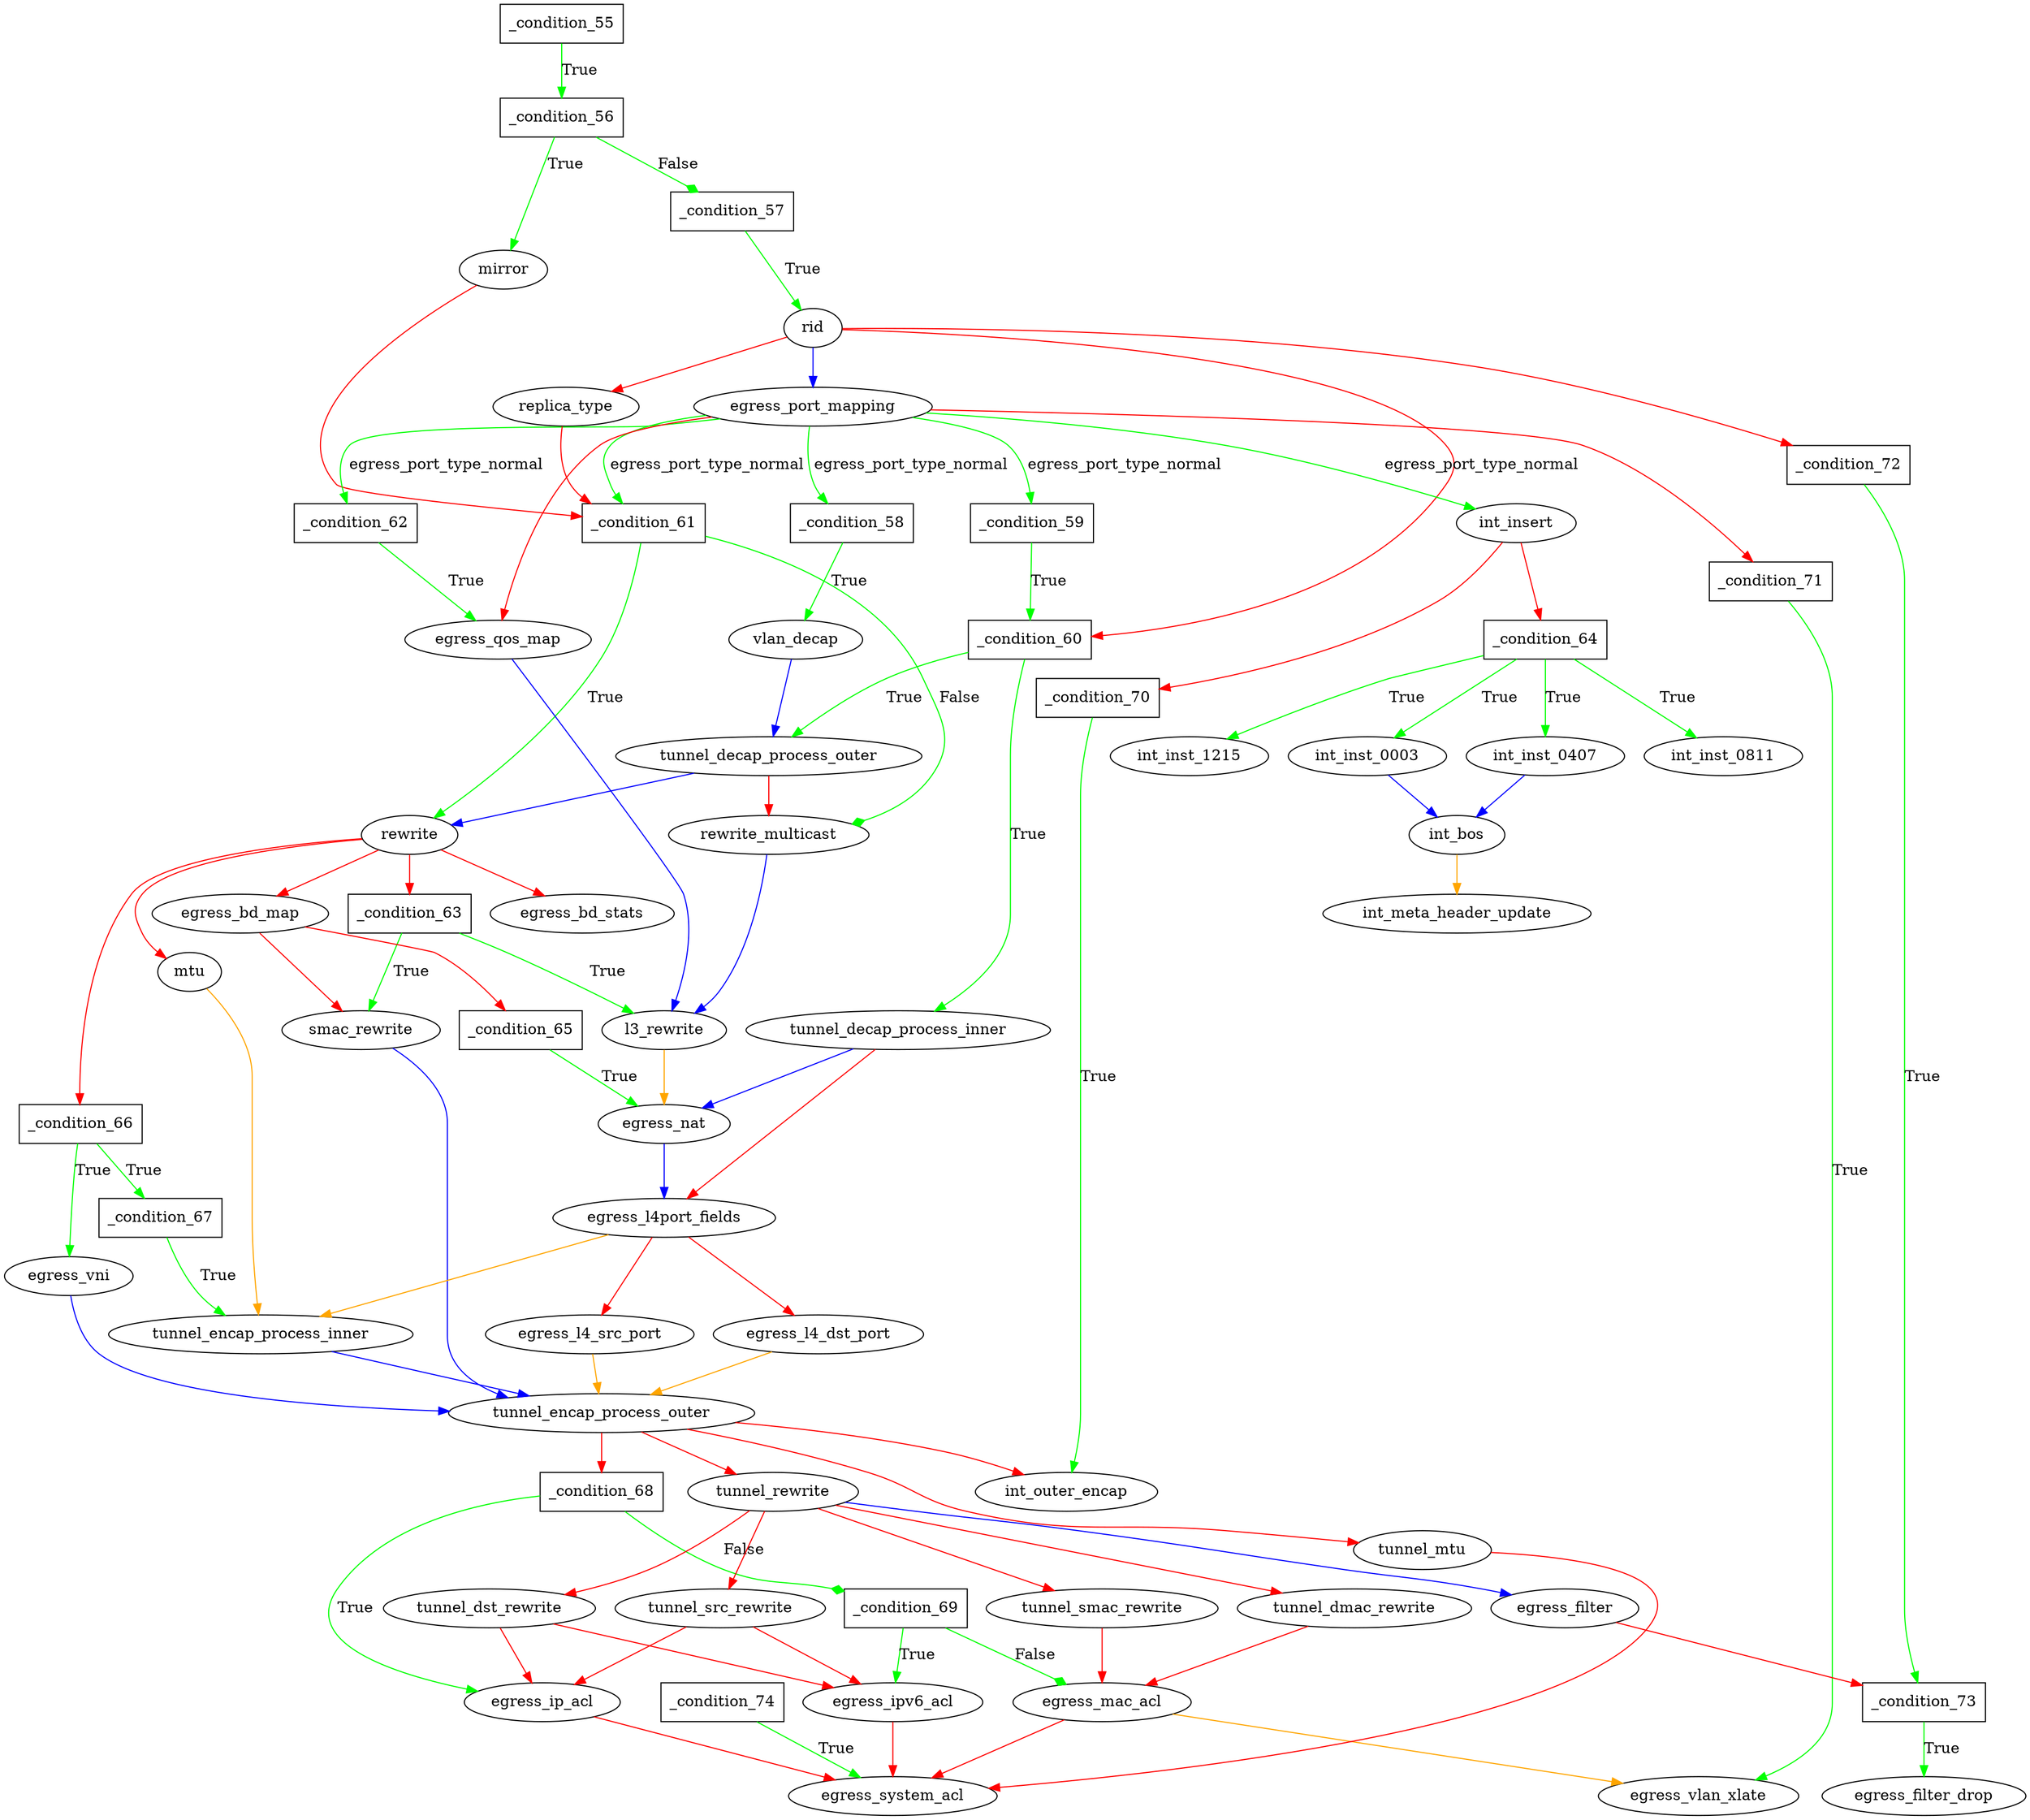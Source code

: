 digraph egress {
_condition_55 [shape=box label="_condition_55"];
_condition_56 [shape=box label="_condition_56"];
_condition_57 [shape=box label="_condition_57"];
_condition_58 [shape=box label="_condition_58"];
_condition_59 [shape=box label="_condition_59"];
_condition_60 [shape=box label="_condition_60"];
_condition_61 [shape=box label="_condition_61"];
_condition_62 [shape=box label="_condition_62"];
_condition_63 [shape=box label="_condition_63"];
_condition_64 [shape=box label="_condition_64"];
_condition_65 [shape=box label="_condition_65"];
_condition_66 [shape=box label="_condition_66"];
_condition_67 [shape=box label="_condition_67"];
_condition_68 [shape=box label="_condition_68"];
_condition_69 [shape=box label="_condition_69"];
_condition_70 [shape=box label="_condition_70"];
_condition_71 [shape=box label="_condition_71"];
_condition_72 [shape=box label="_condition_72"];
_condition_73 [shape=box label="_condition_73"];
_condition_74 [shape=box label="_condition_74"];
_condition_55 -> _condition_56 [color=green  label="True"];
_condition_56 -> _condition_57 [color=green  label="False" arrowhead = diamond];
_condition_56 -> mirror [color=green  label="True"];
_condition_57 -> rid [color=green  label="True"];
_condition_58 -> vlan_decap [color=green  label="True"];
_condition_59 -> _condition_60 [color=green  label="True"];
_condition_60 -> tunnel_decap_process_inner [color=green  label="True"];
_condition_60 -> tunnel_decap_process_outer [color=green  label="True"];
_condition_61 -> rewrite [color=green  label="True"];
_condition_61 -> rewrite_multicast [color=green  label="False" arrowhead = diamond];
_condition_62 -> egress_qos_map [color=green  label="True"];
_condition_63 -> l3_rewrite [color=green  label="True"];
_condition_63 -> smac_rewrite [color=green  label="True"];
_condition_64 -> int_inst_0003 [color=green  label="True"];
_condition_64 -> int_inst_0407 [color=green  label="True"];
_condition_64 -> int_inst_0811 [color=green  label="True"];
_condition_64 -> int_inst_1215 [color=green  label="True"];
_condition_65 -> egress_nat [color=green  label="True"];
_condition_66 -> _condition_67 [color=green  label="True"];
_condition_66 -> egress_vni [color=green  label="True"];
_condition_67 -> tunnel_encap_process_inner [color=green  label="True"];
_condition_68 -> _condition_69 [color=green  label="False" arrowhead = diamond];
_condition_68 -> egress_ip_acl [color=green  label="True"];
_condition_69 -> egress_ipv6_acl [color=green  label="True"];
_condition_69 -> egress_mac_acl [color=green  label="False" arrowhead = diamond];
_condition_70 -> int_outer_encap [color=green  label="True"];
_condition_71 -> egress_vlan_xlate [color=green  label="True"];
_condition_72 -> _condition_73 [color=green  label="True"];
_condition_73 -> egress_filter_drop [color=green  label="True"];
_condition_74 -> egress_system_acl [color=green  label="True"];
egress_bd_map -> _condition_65 [color=red ];
egress_bd_map -> smac_rewrite [color=red ];
egress_filter -> _condition_73 [color=red ];
egress_ip_acl -> egress_system_acl [color=red ];
egress_ipv6_acl -> egress_system_acl [color=red ];
egress_l4_dst_port -> tunnel_encap_process_outer [color=orange ];
egress_l4_src_port -> tunnel_encap_process_outer [color=orange ];
egress_l4port_fields -> egress_l4_dst_port [color=red ];
egress_l4port_fields -> egress_l4_src_port [color=red ];
egress_l4port_fields -> tunnel_encap_process_inner [color=orange ];
egress_mac_acl -> egress_system_acl [color=red ];
egress_mac_acl -> egress_vlan_xlate [color=orange ];
egress_nat -> egress_l4port_fields [color=blue ];
egress_port_mapping -> _condition_58 [color=green  label="egress_port_type_normal"];
egress_port_mapping -> _condition_59 [color=green  label="egress_port_type_normal"];
egress_port_mapping -> _condition_61 [color=green  label="egress_port_type_normal"];
egress_port_mapping -> _condition_62 [color=green  label="egress_port_type_normal"];
egress_port_mapping -> _condition_71 [color=red ];
egress_port_mapping -> egress_qos_map [color=red ];
egress_port_mapping -> int_insert [color=green  label="egress_port_type_normal"];
egress_qos_map -> l3_rewrite [color=blue ];
egress_vni -> tunnel_encap_process_outer [color=blue ];
int_bos -> int_meta_header_update [color=orange ];
int_insert -> _condition_64 [color=red ];
int_insert -> _condition_70 [color=red ];
int_inst_0003 -> int_bos [color=blue ];
int_inst_0407 -> int_bos [color=blue ];
l3_rewrite -> egress_nat [color=orange ];
mirror -> _condition_61 [color=red ];
mtu -> tunnel_encap_process_inner [color=orange ];
replica_type -> _condition_61 [color=red ];
rewrite -> _condition_63 [color=red ];
rewrite -> _condition_66 [color=red ];
rewrite -> egress_bd_map [color=red ];
rewrite -> egress_bd_stats [color=red ];
rewrite -> mtu [color=red ];
rewrite_multicast -> l3_rewrite [color=blue ];
rid -> _condition_60 [color=red ];
rid -> _condition_72 [color=red ];
rid -> egress_port_mapping [color=blue ];
rid -> replica_type [color=red ];
smac_rewrite -> tunnel_encap_process_outer [color=blue ];
tunnel_decap_process_inner -> egress_l4port_fields [color=red ];
tunnel_decap_process_inner -> egress_nat [color=blue ];
tunnel_decap_process_outer -> rewrite [color=blue ];
tunnel_decap_process_outer -> rewrite_multicast [color=red ];
tunnel_dmac_rewrite -> egress_mac_acl [color=red ];
tunnel_dst_rewrite -> egress_ip_acl [color=red ];
tunnel_dst_rewrite -> egress_ipv6_acl [color=red ];
tunnel_encap_process_inner -> tunnel_encap_process_outer [color=blue ];
tunnel_encap_process_outer -> _condition_68 [color=red ];
tunnel_encap_process_outer -> int_outer_encap [color=red ];
tunnel_encap_process_outer -> tunnel_mtu [color=red ];
tunnel_encap_process_outer -> tunnel_rewrite [color=red ];
tunnel_mtu -> egress_system_acl [color=red ];
tunnel_rewrite -> egress_filter [color=blue ];
tunnel_rewrite -> tunnel_dmac_rewrite [color=red ];
tunnel_rewrite -> tunnel_dst_rewrite [color=red ];
tunnel_rewrite -> tunnel_smac_rewrite [color=red ];
tunnel_rewrite -> tunnel_src_rewrite [color=red ];
tunnel_smac_rewrite -> egress_mac_acl [color=red ];
tunnel_src_rewrite -> egress_ip_acl [color=red ];
tunnel_src_rewrite -> egress_ipv6_acl [color=red ];
vlan_decap -> tunnel_decap_process_outer [color=blue ];
}
